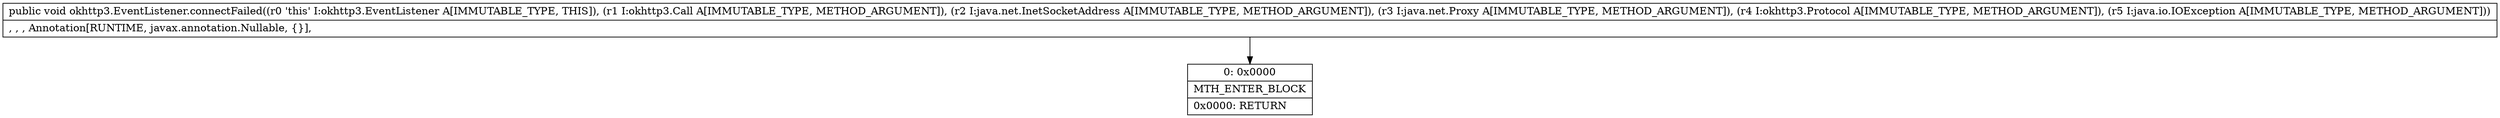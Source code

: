 digraph "CFG forokhttp3.EventListener.connectFailed(Lokhttp3\/Call;Ljava\/net\/InetSocketAddress;Ljava\/net\/Proxy;Lokhttp3\/Protocol;Ljava\/io\/IOException;)V" {
Node_0 [shape=record,label="{0\:\ 0x0000|MTH_ENTER_BLOCK\l|0x0000: RETURN   \l}"];
MethodNode[shape=record,label="{public void okhttp3.EventListener.connectFailed((r0 'this' I:okhttp3.EventListener A[IMMUTABLE_TYPE, THIS]), (r1 I:okhttp3.Call A[IMMUTABLE_TYPE, METHOD_ARGUMENT]), (r2 I:java.net.InetSocketAddress A[IMMUTABLE_TYPE, METHOD_ARGUMENT]), (r3 I:java.net.Proxy A[IMMUTABLE_TYPE, METHOD_ARGUMENT]), (r4 I:okhttp3.Protocol A[IMMUTABLE_TYPE, METHOD_ARGUMENT]), (r5 I:java.io.IOException A[IMMUTABLE_TYPE, METHOD_ARGUMENT]))  | , , , Annotation[RUNTIME, javax.annotation.Nullable, \{\}], \l}"];
MethodNode -> Node_0;
}

